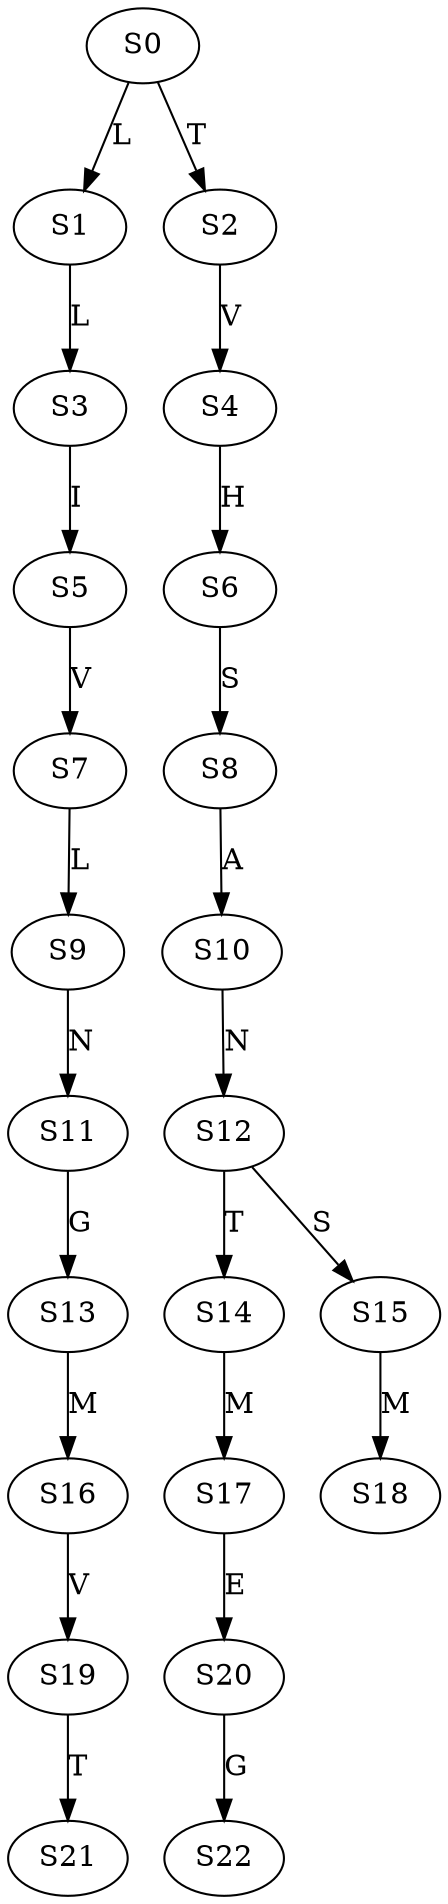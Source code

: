 strict digraph  {
	S0 -> S1 [ label = L ];
	S0 -> S2 [ label = T ];
	S1 -> S3 [ label = L ];
	S2 -> S4 [ label = V ];
	S3 -> S5 [ label = I ];
	S4 -> S6 [ label = H ];
	S5 -> S7 [ label = V ];
	S6 -> S8 [ label = S ];
	S7 -> S9 [ label = L ];
	S8 -> S10 [ label = A ];
	S9 -> S11 [ label = N ];
	S10 -> S12 [ label = N ];
	S11 -> S13 [ label = G ];
	S12 -> S14 [ label = T ];
	S12 -> S15 [ label = S ];
	S13 -> S16 [ label = M ];
	S14 -> S17 [ label = M ];
	S15 -> S18 [ label = M ];
	S16 -> S19 [ label = V ];
	S17 -> S20 [ label = E ];
	S19 -> S21 [ label = T ];
	S20 -> S22 [ label = G ];
}
